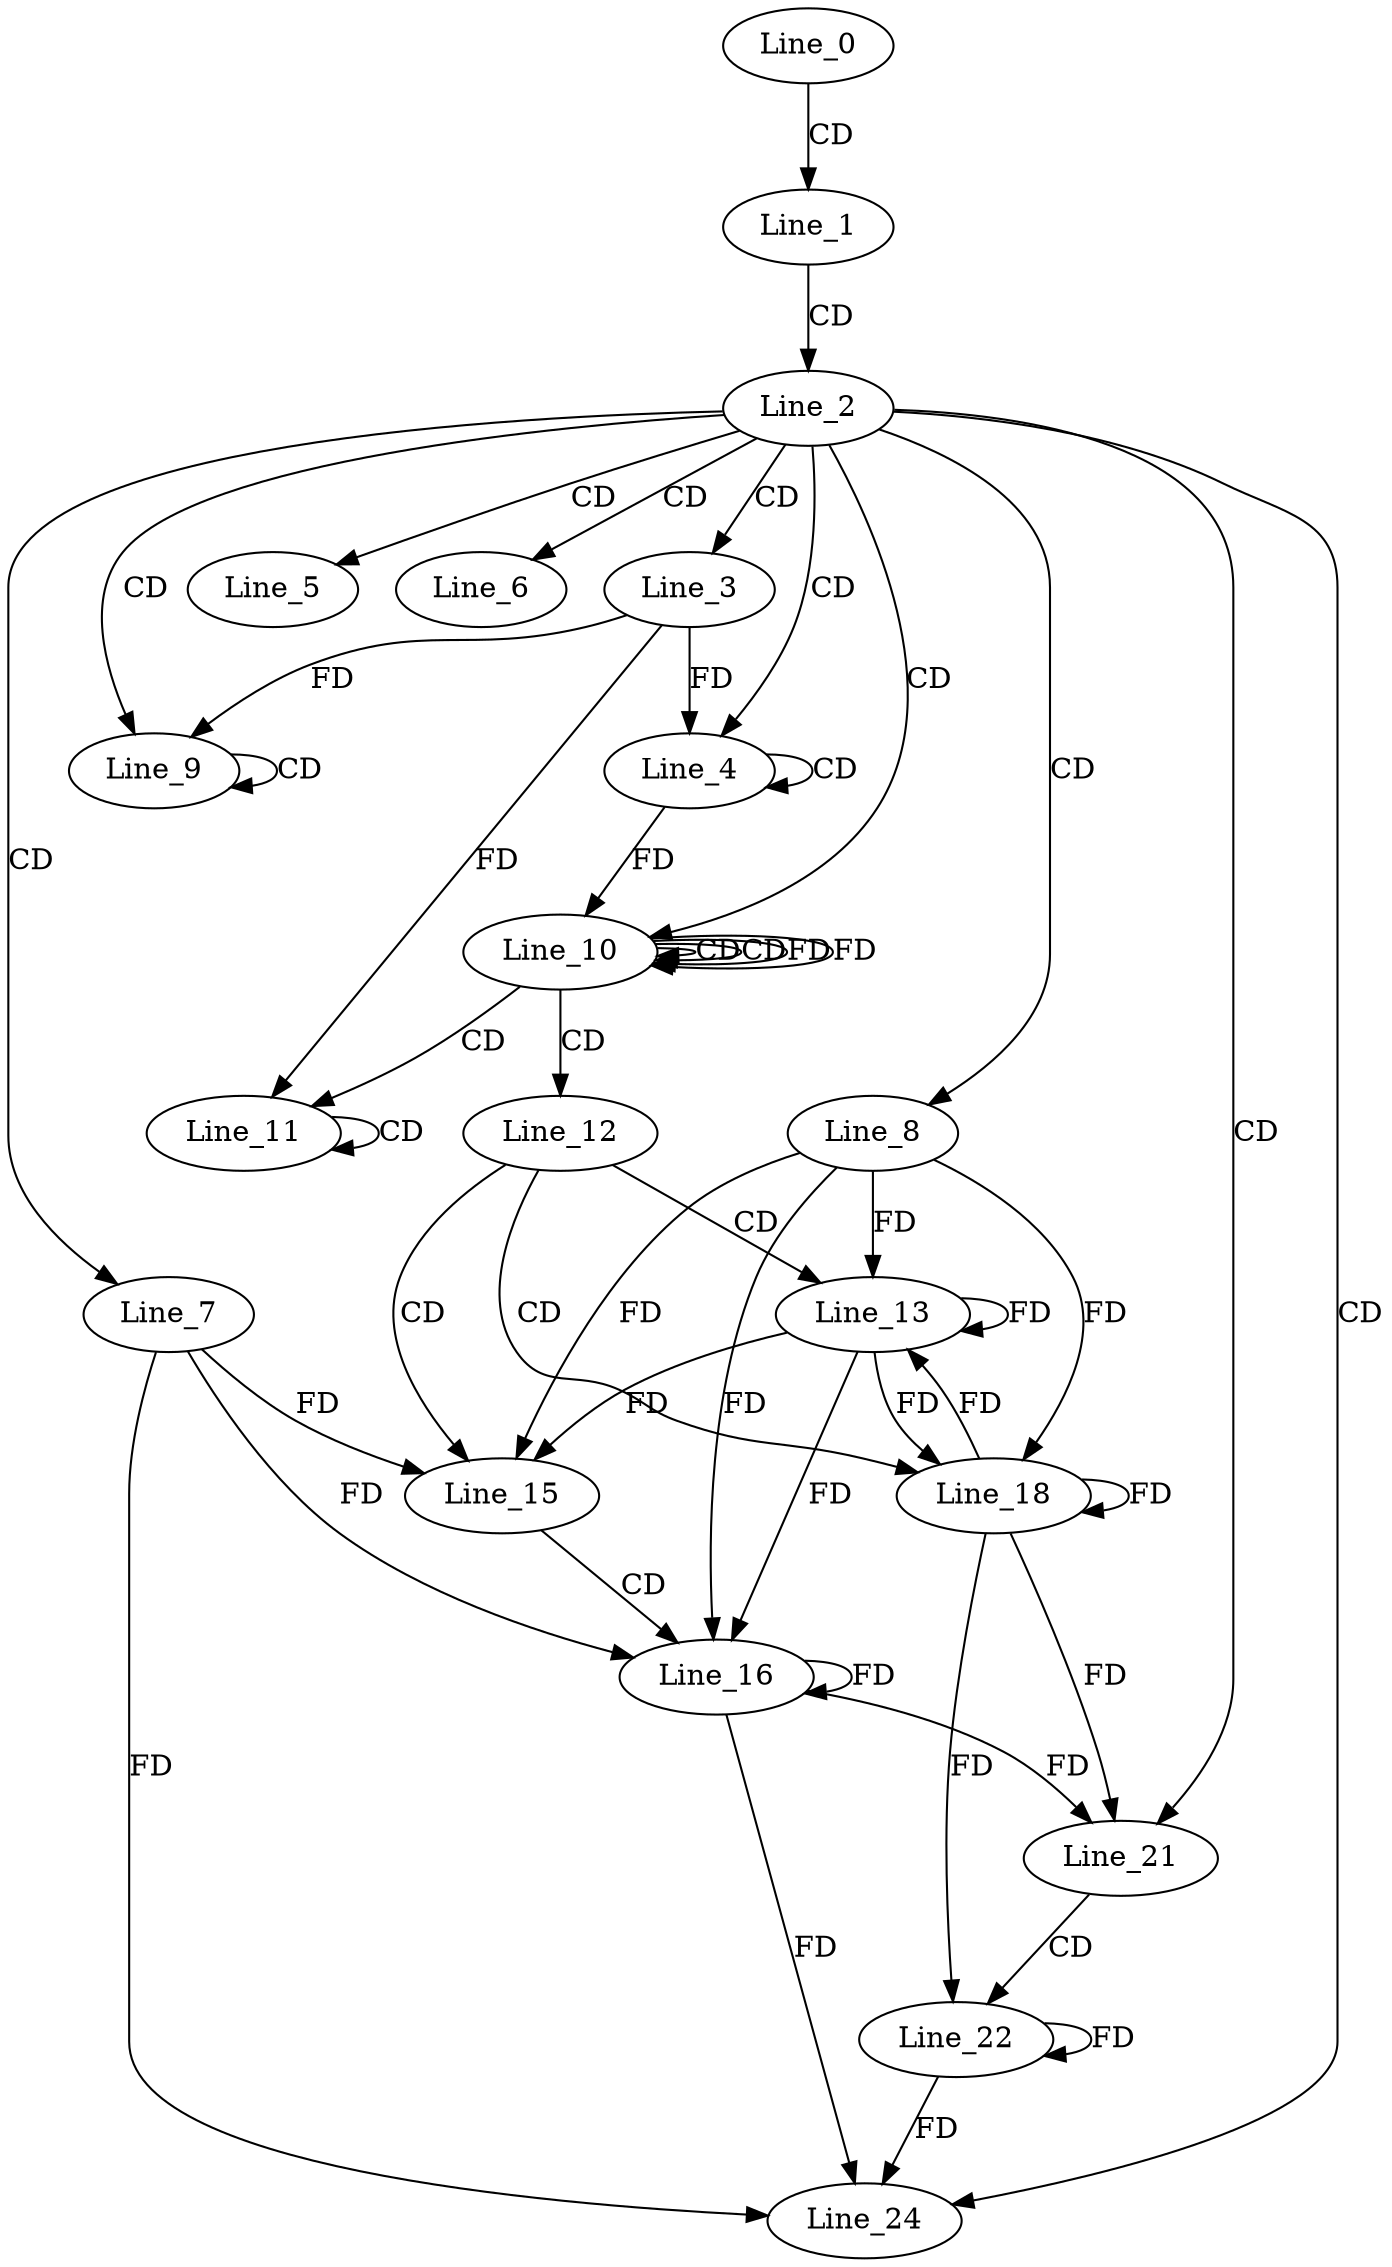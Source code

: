 digraph G {
  Line_0;
  Line_1;
  Line_2;
  Line_3;
  Line_4;
  Line_4;
  Line_5;
  Line_6;
  Line_7;
  Line_8;
  Line_9;
  Line_9;
  Line_10;
  Line_10;
  Line_10;
  Line_11;
  Line_11;
  Line_12;
  Line_13;
  Line_15;
  Line_16;
  Line_18;
  Line_21;
  Line_22;
  Line_24;
  Line_0 -> Line_1 [ label="CD" ];
  Line_1 -> Line_2 [ label="CD" ];
  Line_2 -> Line_3 [ label="CD" ];
  Line_2 -> Line_4 [ label="CD" ];
  Line_4 -> Line_4 [ label="CD" ];
  Line_3 -> Line_4 [ label="FD" ];
  Line_2 -> Line_5 [ label="CD" ];
  Line_2 -> Line_6 [ label="CD" ];
  Line_2 -> Line_7 [ label="CD" ];
  Line_2 -> Line_8 [ label="CD" ];
  Line_2 -> Line_9 [ label="CD" ];
  Line_9 -> Line_9 [ label="CD" ];
  Line_3 -> Line_9 [ label="FD" ];
  Line_2 -> Line_10 [ label="CD" ];
  Line_10 -> Line_10 [ label="CD" ];
  Line_4 -> Line_10 [ label="FD" ];
  Line_10 -> Line_10 [ label="CD" ];
  Line_10 -> Line_10 [ label="FD" ];
  Line_10 -> Line_11 [ label="CD" ];
  Line_11 -> Line_11 [ label="CD" ];
  Line_3 -> Line_11 [ label="FD" ];
  Line_10 -> Line_12 [ label="CD" ];
  Line_12 -> Line_13 [ label="CD" ];
  Line_13 -> Line_13 [ label="FD" ];
  Line_8 -> Line_13 [ label="FD" ];
  Line_12 -> Line_15 [ label="CD" ];
  Line_13 -> Line_15 [ label="FD" ];
  Line_8 -> Line_15 [ label="FD" ];
  Line_7 -> Line_15 [ label="FD" ];
  Line_15 -> Line_16 [ label="CD" ];
  Line_16 -> Line_16 [ label="FD" ];
  Line_7 -> Line_16 [ label="FD" ];
  Line_13 -> Line_16 [ label="FD" ];
  Line_8 -> Line_16 [ label="FD" ];
  Line_12 -> Line_18 [ label="CD" ];
  Line_13 -> Line_18 [ label="FD" ];
  Line_18 -> Line_18 [ label="FD" ];
  Line_8 -> Line_18 [ label="FD" ];
  Line_2 -> Line_21 [ label="CD" ];
  Line_18 -> Line_21 [ label="FD" ];
  Line_16 -> Line_21 [ label="FD" ];
  Line_21 -> Line_22 [ label="CD" ];
  Line_22 -> Line_22 [ label="FD" ];
  Line_18 -> Line_22 [ label="FD" ];
  Line_2 -> Line_24 [ label="CD" ];
  Line_16 -> Line_24 [ label="FD" ];
  Line_7 -> Line_24 [ label="FD" ];
  Line_22 -> Line_24 [ label="FD" ];
  Line_10 -> Line_10 [ label="FD" ];
  Line_18 -> Line_13 [ label="FD" ];
}
